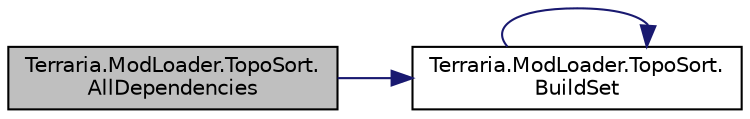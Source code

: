 digraph "Terraria.ModLoader.TopoSort.AllDependencies"
{
 // LATEX_PDF_SIZE
  edge [fontname="Helvetica",fontsize="10",labelfontname="Helvetica",labelfontsize="10"];
  node [fontname="Helvetica",fontsize="10",shape=record];
  rankdir="LR";
  Node1 [label="Terraria.ModLoader.TopoSort.\lAllDependencies",height=0.2,width=0.4,color="black", fillcolor="grey75", style="filled", fontcolor="black",tooltip=" "];
  Node1 -> Node2 [color="midnightblue",fontsize="10",style="solid",fontname="Helvetica"];
  Node2 [label="Terraria.ModLoader.TopoSort.\lBuildSet",height=0.2,width=0.4,color="black", fillcolor="white", style="filled",URL="$class_terraria_1_1_mod_loader_1_1_topo_sort.html#a4f4463a29758e1d5b690d8f9685bb310",tooltip=" "];
  Node2 -> Node2 [color="midnightblue",fontsize="10",style="solid",fontname="Helvetica"];
}
